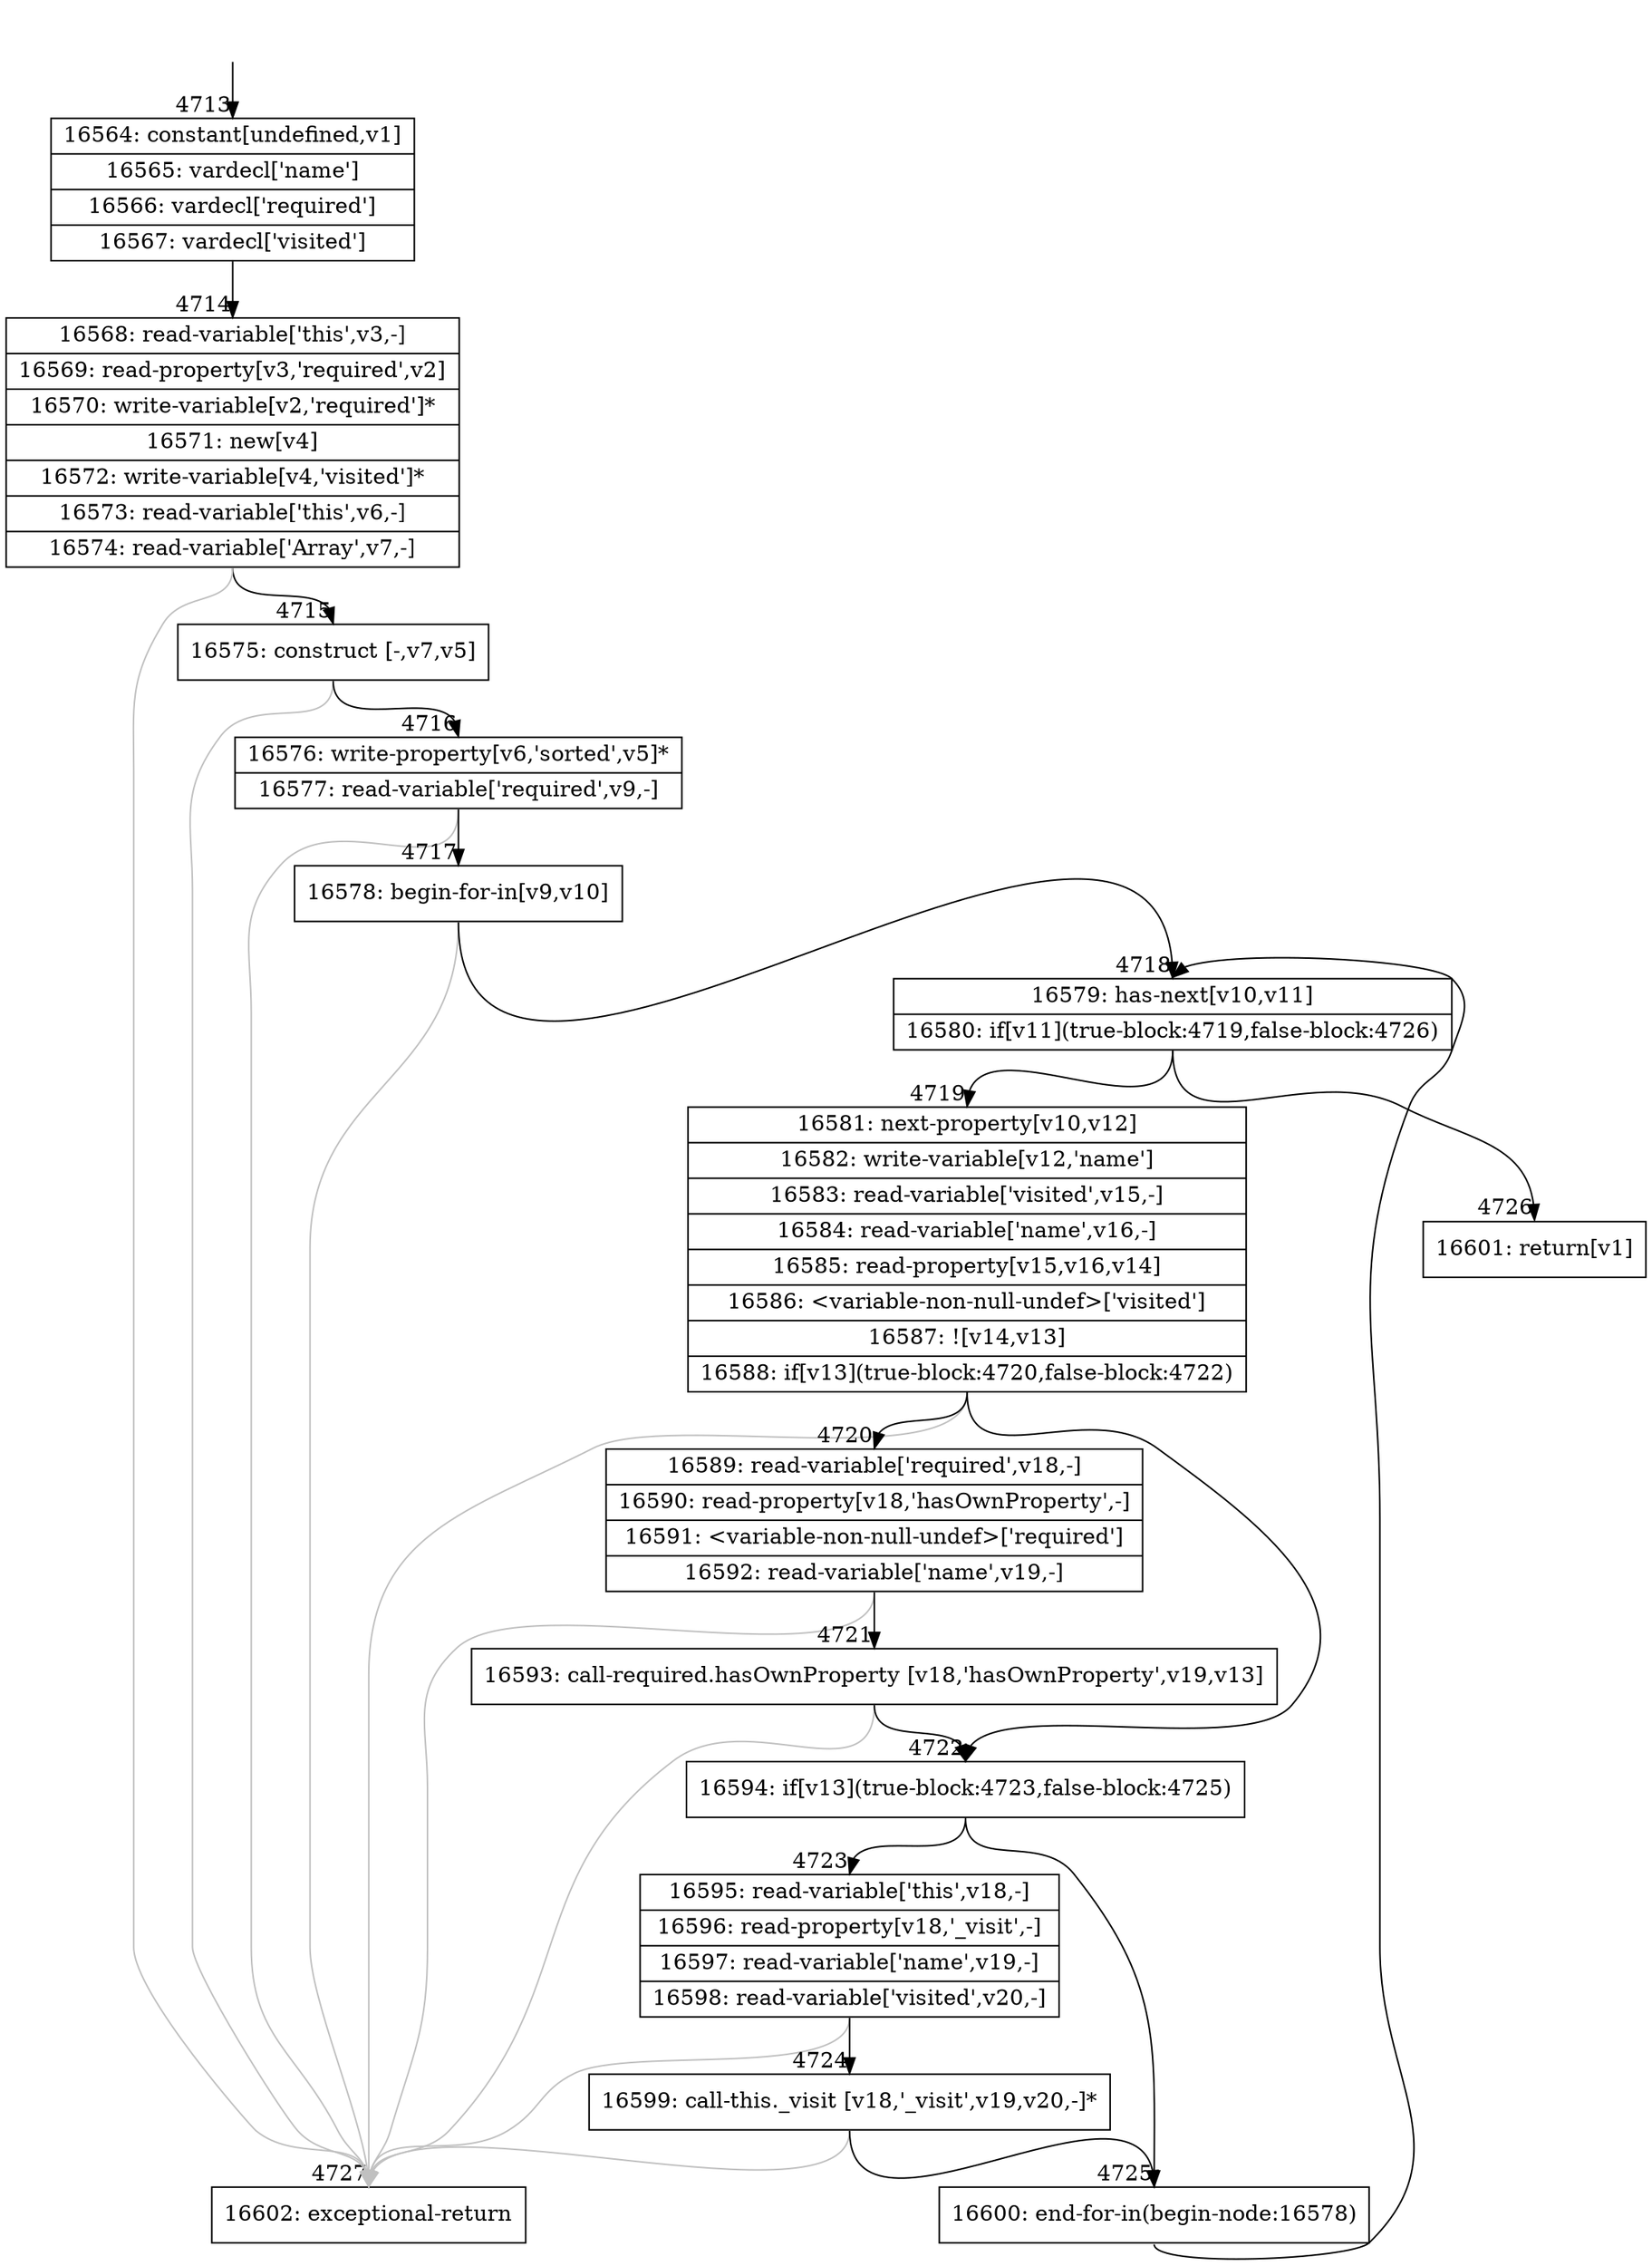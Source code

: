 digraph {
rankdir="TD"
BB_entry217[shape=none,label=""];
BB_entry217 -> BB4713 [tailport=s, headport=n, headlabel="    4713"]
BB4713 [shape=record label="{16564: constant[undefined,v1]|16565: vardecl['name']|16566: vardecl['required']|16567: vardecl['visited']}" ] 
BB4713 -> BB4714 [tailport=s, headport=n, headlabel="      4714"]
BB4714 [shape=record label="{16568: read-variable['this',v3,-]|16569: read-property[v3,'required',v2]|16570: write-variable[v2,'required']*|16571: new[v4]|16572: write-variable[v4,'visited']*|16573: read-variable['this',v6,-]|16574: read-variable['Array',v7,-]}" ] 
BB4714 -> BB4715 [tailport=s, headport=n, headlabel="      4715"]
BB4714 -> BB4727 [tailport=s, headport=n, color=gray, headlabel="      4727"]
BB4715 [shape=record label="{16575: construct [-,v7,v5]}" ] 
BB4715 -> BB4716 [tailport=s, headport=n, headlabel="      4716"]
BB4715 -> BB4727 [tailport=s, headport=n, color=gray]
BB4716 [shape=record label="{16576: write-property[v6,'sorted',v5]*|16577: read-variable['required',v9,-]}" ] 
BB4716 -> BB4717 [tailport=s, headport=n, headlabel="      4717"]
BB4716 -> BB4727 [tailport=s, headport=n, color=gray]
BB4717 [shape=record label="{16578: begin-for-in[v9,v10]}" ] 
BB4717 -> BB4718 [tailport=s, headport=n, headlabel="      4718"]
BB4717 -> BB4727 [tailport=s, headport=n, color=gray]
BB4718 [shape=record label="{16579: has-next[v10,v11]|16580: if[v11](true-block:4719,false-block:4726)}" ] 
BB4718 -> BB4719 [tailport=s, headport=n, headlabel="      4719"]
BB4718 -> BB4726 [tailport=s, headport=n, headlabel="      4726"]
BB4719 [shape=record label="{16581: next-property[v10,v12]|16582: write-variable[v12,'name']|16583: read-variable['visited',v15,-]|16584: read-variable['name',v16,-]|16585: read-property[v15,v16,v14]|16586: \<variable-non-null-undef\>['visited']|16587: ![v14,v13]|16588: if[v13](true-block:4720,false-block:4722)}" ] 
BB4719 -> BB4722 [tailport=s, headport=n, headlabel="      4722"]
BB4719 -> BB4720 [tailport=s, headport=n, headlabel="      4720"]
BB4719 -> BB4727 [tailport=s, headport=n, color=gray]
BB4720 [shape=record label="{16589: read-variable['required',v18,-]|16590: read-property[v18,'hasOwnProperty',-]|16591: \<variable-non-null-undef\>['required']|16592: read-variable['name',v19,-]}" ] 
BB4720 -> BB4721 [tailport=s, headport=n, headlabel="      4721"]
BB4720 -> BB4727 [tailport=s, headport=n, color=gray]
BB4721 [shape=record label="{16593: call-required.hasOwnProperty [v18,'hasOwnProperty',v19,v13]}" ] 
BB4721 -> BB4722 [tailport=s, headport=n]
BB4721 -> BB4727 [tailport=s, headport=n, color=gray]
BB4722 [shape=record label="{16594: if[v13](true-block:4723,false-block:4725)}" ] 
BB4722 -> BB4723 [tailport=s, headport=n, headlabel="      4723"]
BB4722 -> BB4725 [tailport=s, headport=n, headlabel="      4725"]
BB4723 [shape=record label="{16595: read-variable['this',v18,-]|16596: read-property[v18,'_visit',-]|16597: read-variable['name',v19,-]|16598: read-variable['visited',v20,-]}" ] 
BB4723 -> BB4724 [tailport=s, headport=n, headlabel="      4724"]
BB4723 -> BB4727 [tailport=s, headport=n, color=gray]
BB4724 [shape=record label="{16599: call-this._visit [v18,'_visit',v19,v20,-]*}" ] 
BB4724 -> BB4725 [tailport=s, headport=n]
BB4724 -> BB4727 [tailport=s, headport=n, color=gray]
BB4725 [shape=record label="{16600: end-for-in(begin-node:16578)}" ] 
BB4725 -> BB4718 [tailport=s, headport=n]
BB4726 [shape=record label="{16601: return[v1]}" ] 
BB4727 [shape=record label="{16602: exceptional-return}" ] 
//#$~ 7971
}
